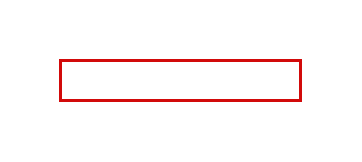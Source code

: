 <mxfile 
  version="25.0.2"
  >
  <diagram
    name="-"
    >
    <mxGraphModel
      grid="1" 
      gridSize="10" 
      guides="1" 
      tooltips="1" 
      connect="1" 
      arrows="1" 
      fold="1" 
      page="1" 
      pageScale="1" 
      pageWidth="1" 
      pageHeight="1" 
      math="0" 
      shadow="0"
      >
      <root>
        <mxCell
          id="page"
          />
        <mxCell
          id="root" 
          parent="page"
          />
        <mxCell
          style="verticalAlign=top;aspect=fixed;align=center;spacingLeft=5;spacingRight=5;spacingBottom=5;strokeColor=none;" 
          id="shape_" 
          parent="root" 
          value=" " 
          vertex="1"
          >
          <mxGeometry
            as="geometry" 
            width="180" 
            height="80" 
            x="0" 
            y="0"
            />
          </mxCell>
        <mxCell
          style="rounded=0;whiteSpace=wrap;verticalAlign=middle;align=center;edgeStyle=orthogonalEdgeStyle;orthogonalLoop=1;jettySize=auto;html=1;fontSize=18;strokeColor=#d20a0a;fontFamily=Helvetica;fontColor=default;targetPerimeterSpacing=15;endSize=4;startSize=4;endArrow=blockThin;endFill=1;strokeWidth=1.5;startArrow=none;startFill=0;" 
          id="error4_" 
          parent="shape_" 
          value=" " 
          vertex="1"
          >
          <mxGeometry
            width="120" 
            height="20" 
            as="geometry" 
            x="30" 
            y="30"
            />
          </mxCell>
        </root>
      </mxGraphModel>
    </diagram>
  </mxfile>